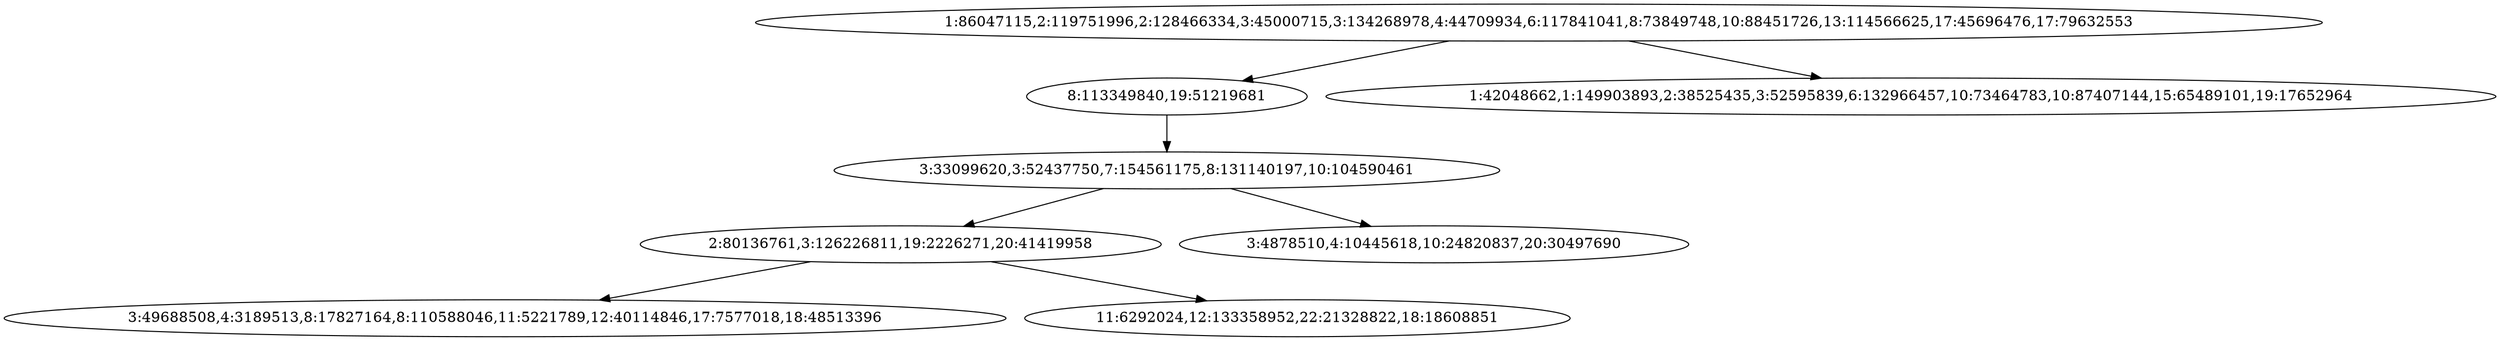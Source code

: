 digraph G {
	5 [label="1:86047115,2:119751996,2:128466334,3:45000715,3:134268978,4:44709934,6:117841041,8:73849748,10:88451726,13:114566625,17:45696476,17:79632553"]
	7 [label="8:113349840,19:51219681"]
	2 [label="3:33099620,3:52437750,7:154561175,8:131140197,10:104590461"]
	6 [label="2:80136761,3:126226811,19:2226271,20:41419958"]
	1 [label="1:42048662,1:149903893,2:38525435,3:52595839,6:132966457,10:73464783,10:87407144,15:65489101,19:17652964"]
	3 [label="3:4878510,4:10445618,10:24820837,20:30497690"]
	4 [label="3:49688508,4:3189513,8:17827164,8:110588046,11:5221789,12:40114846,17:7577018,18:48513396"]
	8 [label="11:6292024,12:133358952,22:21328822,18:18608851"]
	5 -> 7
	2 -> 6
	2 -> 3
	6 -> 4
	6 -> 8
	7 -> 2
	5 -> 1
}
